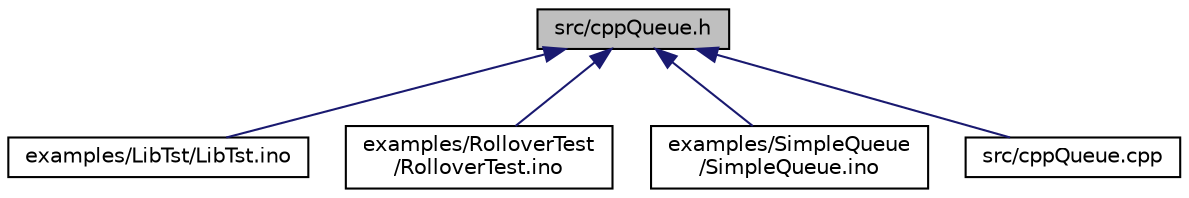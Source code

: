 digraph "src/cppQueue.h"
{
  edge [fontname="Helvetica",fontsize="10",labelfontname="Helvetica",labelfontsize="10"];
  node [fontname="Helvetica",fontsize="10",shape=record];
  Node2 [label="src/cppQueue.h",height=0.2,width=0.4,color="black", fillcolor="grey75", style="filled", fontcolor="black"];
  Node2 -> Node3 [dir="back",color="midnightblue",fontsize="10",style="solid",fontname="Helvetica"];
  Node3 [label="examples/LibTst/LibTst.ino",height=0.2,width=0.4,color="black", fillcolor="white", style="filled",URL="$_lib_tst_8ino.html"];
  Node2 -> Node4 [dir="back",color="midnightblue",fontsize="10",style="solid",fontname="Helvetica"];
  Node4 [label="examples/RolloverTest\l/RolloverTest.ino",height=0.2,width=0.4,color="black", fillcolor="white", style="filled",URL="$_rollover_test_8ino.html"];
  Node2 -> Node5 [dir="back",color="midnightblue",fontsize="10",style="solid",fontname="Helvetica"];
  Node5 [label="examples/SimpleQueue\l/SimpleQueue.ino",height=0.2,width=0.4,color="black", fillcolor="white", style="filled",URL="$_simple_queue_8ino.html"];
  Node2 -> Node6 [dir="back",color="midnightblue",fontsize="10",style="solid",fontname="Helvetica"];
  Node6 [label="src/cppQueue.cpp",height=0.2,width=0.4,color="black", fillcolor="white", style="filled",URL="$cpp_queue_8cpp.html",tooltip="Queue handling library (designed on Arduino) "];
}
